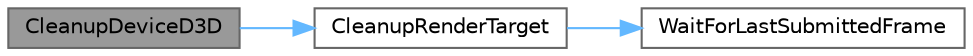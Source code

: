 digraph "CleanupDeviceD3D"
{
 // LATEX_PDF_SIZE
  bgcolor="transparent";
  edge [fontname=Helvetica,fontsize=10,labelfontname=Helvetica,labelfontsize=10];
  node [fontname=Helvetica,fontsize=10,shape=box,height=0.2,width=0.4];
  rankdir="LR";
  Node1 [id="Node000001",label="CleanupDeviceD3D",height=0.2,width=0.4,color="gray40", fillcolor="grey60", style="filled", fontcolor="black",tooltip=" "];
  Node1 -> Node2 [id="edge1_Node000001_Node000002",color="steelblue1",style="solid",tooltip=" "];
  Node2 [id="Node000002",label="CleanupRenderTarget",height=0.2,width=0.4,color="grey40", fillcolor="white", style="filled",URL="$win__editor__main_8cpp.html#a158bd53beaca42a81f1154cdcbef96ef",tooltip=" "];
  Node2 -> Node3 [id="edge2_Node000002_Node000003",color="steelblue1",style="solid",tooltip=" "];
  Node3 [id="Node000003",label="WaitForLastSubmittedFrame",height=0.2,width=0.4,color="grey40", fillcolor="white", style="filled",URL="$win__editor__main_8cpp.html#afe6da85c09a77ea8feb4a29cd4c3409d",tooltip=" "];
}
